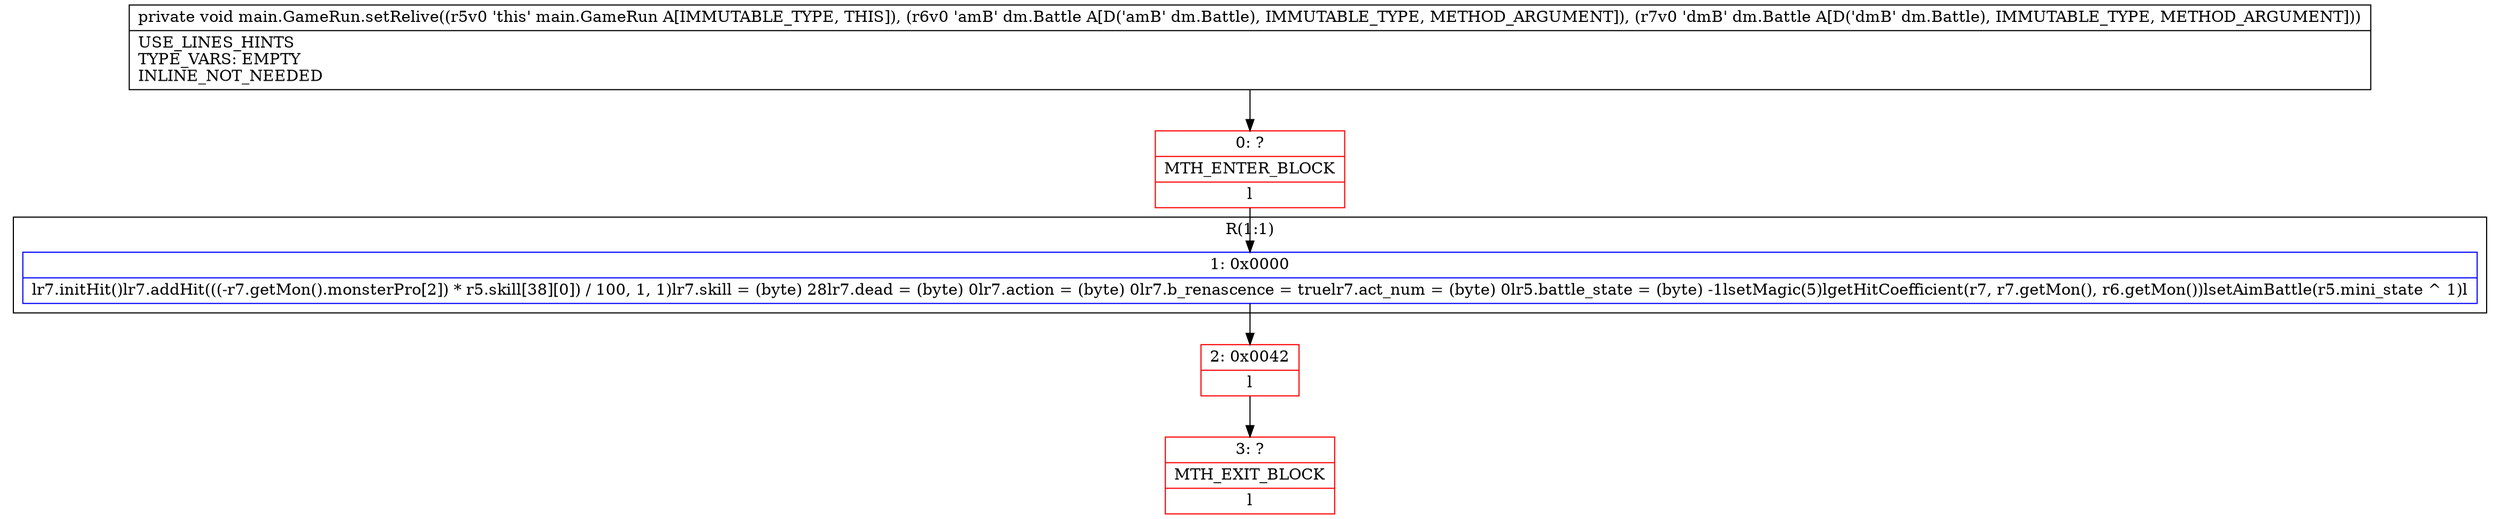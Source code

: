 digraph "CFG formain.GameRun.setRelive(Ldm\/Battle;Ldm\/Battle;)V" {
subgraph cluster_Region_1003139584 {
label = "R(1:1)";
node [shape=record,color=blue];
Node_1 [shape=record,label="{1\:\ 0x0000|lr7.initHit()lr7.addHit(((\-r7.getMon().monsterPro[2]) * r5.skill[38][0]) \/ 100, 1, 1)lr7.skill = (byte) 28lr7.dead = (byte) 0lr7.action = (byte) 0lr7.b_renascence = truelr7.act_num = (byte) 0lr5.battle_state = (byte) \-1lsetMagic(5)lgetHitCoefficient(r7, r7.getMon(), r6.getMon())lsetAimBattle(r5.mini_state ^ 1)l}"];
}
Node_0 [shape=record,color=red,label="{0\:\ ?|MTH_ENTER_BLOCK\l|l}"];
Node_2 [shape=record,color=red,label="{2\:\ 0x0042|l}"];
Node_3 [shape=record,color=red,label="{3\:\ ?|MTH_EXIT_BLOCK\l|l}"];
MethodNode[shape=record,label="{private void main.GameRun.setRelive((r5v0 'this' main.GameRun A[IMMUTABLE_TYPE, THIS]), (r6v0 'amB' dm.Battle A[D('amB' dm.Battle), IMMUTABLE_TYPE, METHOD_ARGUMENT]), (r7v0 'dmB' dm.Battle A[D('dmB' dm.Battle), IMMUTABLE_TYPE, METHOD_ARGUMENT]))  | USE_LINES_HINTS\lTYPE_VARS: EMPTY\lINLINE_NOT_NEEDED\l}"];
MethodNode -> Node_0;
Node_1 -> Node_2;
Node_0 -> Node_1;
Node_2 -> Node_3;
}


